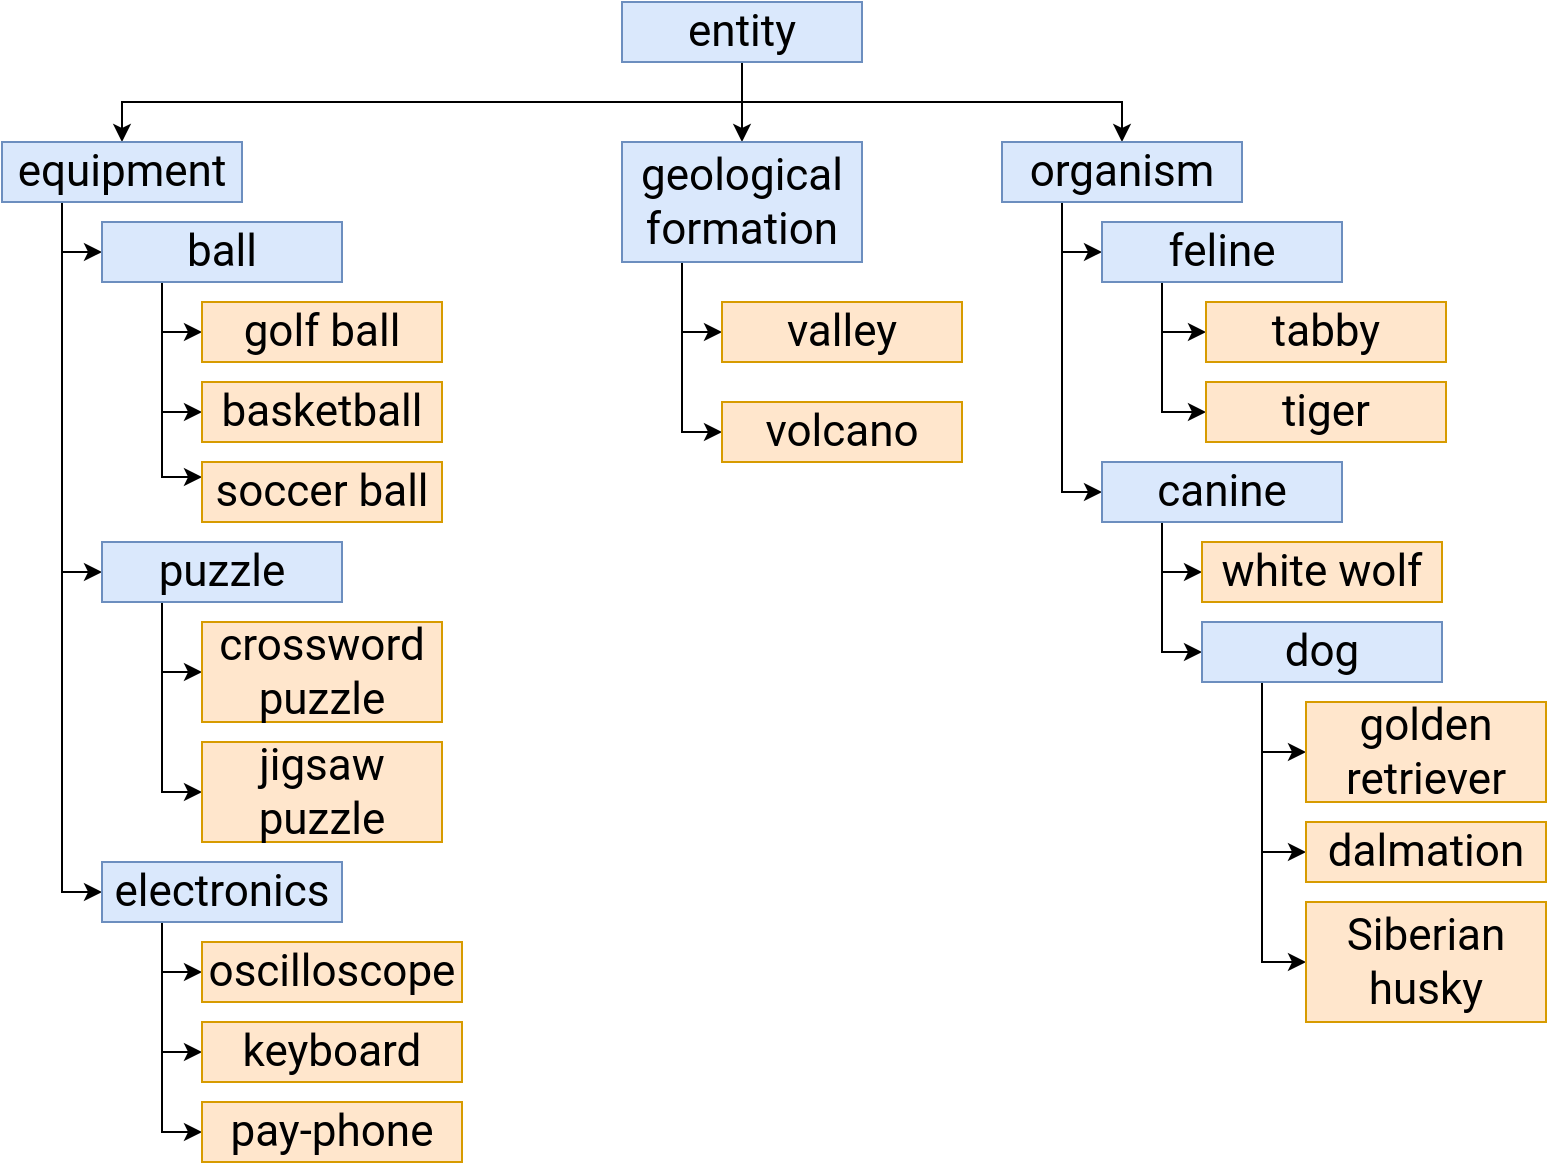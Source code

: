 <mxfile version="20.6.0" type="device"><diagram id="U7ajRpxhOybDdcVlhyD2" name="Page-1"><mxGraphModel dx="1718" dy="881" grid="1" gridSize="10" guides="1" tooltips="1" connect="1" arrows="1" fold="1" page="1" pageScale="1" pageWidth="850" pageHeight="1100" math="0" shadow="0"><root><mxCell id="0"/><mxCell id="1" parent="0"/><mxCell id="Q6hxIJ9yiaVInNK7-p9M-6" style="edgeStyle=orthogonalEdgeStyle;rounded=0;orthogonalLoop=1;jettySize=auto;html=1;exitX=0.5;exitY=1;exitDx=0;exitDy=0;fontFamily=Verdana;fontSize=22;" edge="1" parent="1" source="Q6hxIJ9yiaVInNK7-p9M-1" target="Q6hxIJ9yiaVInNK7-p9M-4"><mxGeometry relative="1" as="geometry"/></mxCell><mxCell id="Q6hxIJ9yiaVInNK7-p9M-7" style="edgeStyle=orthogonalEdgeStyle;rounded=0;orthogonalLoop=1;jettySize=auto;html=1;exitX=0.5;exitY=1;exitDx=0;exitDy=0;entryX=0.5;entryY=0;entryDx=0;entryDy=0;fontFamily=Verdana;fontSize=22;" edge="1" parent="1" source="Q6hxIJ9yiaVInNK7-p9M-1" target="Q6hxIJ9yiaVInNK7-p9M-3"><mxGeometry relative="1" as="geometry"/></mxCell><mxCell id="Q6hxIJ9yiaVInNK7-p9M-8" style="edgeStyle=orthogonalEdgeStyle;rounded=0;orthogonalLoop=1;jettySize=auto;html=1;exitX=0.5;exitY=1;exitDx=0;exitDy=0;entryX=0.5;entryY=0;entryDx=0;entryDy=0;fontFamily=Verdana;fontSize=22;" edge="1" parent="1" source="Q6hxIJ9yiaVInNK7-p9M-1" target="Q6hxIJ9yiaVInNK7-p9M-5"><mxGeometry relative="1" as="geometry"/></mxCell><mxCell id="Q6hxIJ9yiaVInNK7-p9M-1" value="&lt;font data-font-src=&quot;https://fonts.googleapis.com/css?family=Roboto&quot; face=&quot;Roboto&quot; style=&quot;font-size: 22px;&quot;&gt;entity&lt;/font&gt;" style="rounded=0;whiteSpace=wrap;html=1;fillColor=#dae8fc;strokeColor=#6c8ebf;" vertex="1" parent="1"><mxGeometry x="350" y="50" width="120" height="30" as="geometry"/></mxCell><mxCell id="Q6hxIJ9yiaVInNK7-p9M-53" style="edgeStyle=orthogonalEdgeStyle;rounded=0;orthogonalLoop=1;jettySize=auto;html=1;exitX=0.25;exitY=1;exitDx=0;exitDy=0;entryX=0;entryY=0.5;entryDx=0;entryDy=0;fontFamily=Verdana;fontSize=22;" edge="1" parent="1" source="Q6hxIJ9yiaVInNK7-p9M-3" target="Q6hxIJ9yiaVInNK7-p9M-13"><mxGeometry relative="1" as="geometry"><Array as="points"><mxPoint x="70" y="175"/></Array></mxGeometry></mxCell><mxCell id="Q6hxIJ9yiaVInNK7-p9M-66" style="edgeStyle=orthogonalEdgeStyle;rounded=0;orthogonalLoop=1;jettySize=auto;html=1;exitX=0.25;exitY=1;exitDx=0;exitDy=0;entryX=0;entryY=0.5;entryDx=0;entryDy=0;fontFamily=Verdana;fontSize=22;" edge="1" parent="1" source="Q6hxIJ9yiaVInNK7-p9M-3" target="Q6hxIJ9yiaVInNK7-p9M-54"><mxGeometry relative="1" as="geometry"><Array as="points"><mxPoint x="70" y="335"/></Array></mxGeometry></mxCell><mxCell id="Q6hxIJ9yiaVInNK7-p9M-67" style="edgeStyle=orthogonalEdgeStyle;rounded=0;orthogonalLoop=1;jettySize=auto;html=1;exitX=0.25;exitY=1;exitDx=0;exitDy=0;entryX=0;entryY=0.5;entryDx=0;entryDy=0;fontFamily=Verdana;fontSize=22;" edge="1" parent="1" source="Q6hxIJ9yiaVInNK7-p9M-3" target="Q6hxIJ9yiaVInNK7-p9M-55"><mxGeometry relative="1" as="geometry"><Array as="points"><mxPoint x="70" y="495"/></Array></mxGeometry></mxCell><mxCell id="Q6hxIJ9yiaVInNK7-p9M-3" value="&lt;font data-font-src=&quot;https://fonts.googleapis.com/css?family=Roboto&quot; face=&quot;Roboto&quot; style=&quot;font-size: 22px;&quot;&gt;equipment&lt;/font&gt;" style="rounded=0;whiteSpace=wrap;html=1;fillColor=#dae8fc;strokeColor=#6c8ebf;" vertex="1" parent="1"><mxGeometry x="40" y="120" width="120" height="30" as="geometry"/></mxCell><mxCell id="Q6hxIJ9yiaVInNK7-p9M-22" style="edgeStyle=orthogonalEdgeStyle;rounded=0;orthogonalLoop=1;jettySize=auto;html=1;exitX=0.25;exitY=1;exitDx=0;exitDy=0;entryX=0;entryY=0.5;entryDx=0;entryDy=0;fontFamily=Verdana;fontSize=22;" edge="1" parent="1" source="Q6hxIJ9yiaVInNK7-p9M-4" target="Q6hxIJ9yiaVInNK7-p9M-10"><mxGeometry relative="1" as="geometry"/></mxCell><mxCell id="Q6hxIJ9yiaVInNK7-p9M-23" style="edgeStyle=orthogonalEdgeStyle;rounded=0;orthogonalLoop=1;jettySize=auto;html=1;exitX=0.25;exitY=1;exitDx=0;exitDy=0;entryX=0;entryY=0.5;entryDx=0;entryDy=0;fontFamily=Verdana;fontSize=22;" edge="1" parent="1" source="Q6hxIJ9yiaVInNK7-p9M-4" target="Q6hxIJ9yiaVInNK7-p9M-9"><mxGeometry relative="1" as="geometry"/></mxCell><mxCell id="Q6hxIJ9yiaVInNK7-p9M-4" value="&lt;font data-font-src=&quot;https://fonts.googleapis.com/css?family=Roboto&quot; face=&quot;Roboto&quot; style=&quot;font-size: 22px;&quot;&gt;geological formation&lt;/font&gt;" style="rounded=0;whiteSpace=wrap;html=1;fillColor=#dae8fc;strokeColor=#6c8ebf;" vertex="1" parent="1"><mxGeometry x="350" y="120" width="120" height="60" as="geometry"/></mxCell><mxCell id="Q6hxIJ9yiaVInNK7-p9M-68" style="edgeStyle=orthogonalEdgeStyle;rounded=0;orthogonalLoop=1;jettySize=auto;html=1;exitX=0.25;exitY=1;exitDx=0;exitDy=0;entryX=0;entryY=0.5;entryDx=0;entryDy=0;fontFamily=Verdana;fontSize=22;" edge="1" parent="1" source="Q6hxIJ9yiaVInNK7-p9M-5" target="Q6hxIJ9yiaVInNK7-p9M-25"><mxGeometry relative="1" as="geometry"><Array as="points"><mxPoint x="570" y="175"/></Array></mxGeometry></mxCell><mxCell id="Q6hxIJ9yiaVInNK7-p9M-69" style="edgeStyle=orthogonalEdgeStyle;rounded=0;orthogonalLoop=1;jettySize=auto;html=1;exitX=0.25;exitY=1;exitDx=0;exitDy=0;entryX=0;entryY=0.5;entryDx=0;entryDy=0;fontFamily=Verdana;fontSize=22;" edge="1" parent="1" source="Q6hxIJ9yiaVInNK7-p9M-5" target="Q6hxIJ9yiaVInNK7-p9M-24"><mxGeometry relative="1" as="geometry"/></mxCell><mxCell id="Q6hxIJ9yiaVInNK7-p9M-5" value="&lt;font data-font-src=&quot;https://fonts.googleapis.com/css?family=Roboto&quot; face=&quot;Roboto&quot; style=&quot;font-size: 22px;&quot;&gt;organism&lt;/font&gt;" style="rounded=0;whiteSpace=wrap;html=1;fillColor=#dae8fc;strokeColor=#6c8ebf;" vertex="1" parent="1"><mxGeometry x="540" y="120" width="120" height="30" as="geometry"/></mxCell><mxCell id="Q6hxIJ9yiaVInNK7-p9M-9" value="&lt;font data-font-src=&quot;https://fonts.googleapis.com/css?family=Roboto&quot; face=&quot;Roboto&quot; style=&quot;font-size: 22px;&quot;&gt;valley&lt;/font&gt;" style="rounded=0;whiteSpace=wrap;html=1;fillColor=#ffe6cc;strokeColor=#d79b00;" vertex="1" parent="1"><mxGeometry x="400" y="200" width="120" height="30" as="geometry"/></mxCell><mxCell id="Q6hxIJ9yiaVInNK7-p9M-10" value="&lt;font data-font-src=&quot;https://fonts.googleapis.com/css?family=Roboto&quot; face=&quot;Roboto&quot; style=&quot;font-size: 22px;&quot;&gt;volcano&lt;/font&gt;" style="rounded=0;whiteSpace=wrap;html=1;fillColor=#ffe6cc;strokeColor=#d79b00;" vertex="1" parent="1"><mxGeometry x="400" y="250" width="120" height="30" as="geometry"/></mxCell><mxCell id="Q6hxIJ9yiaVInNK7-p9M-18" style="edgeStyle=orthogonalEdgeStyle;rounded=0;orthogonalLoop=1;jettySize=auto;html=1;exitX=0.25;exitY=1;exitDx=0;exitDy=0;entryX=0;entryY=0.5;entryDx=0;entryDy=0;fontFamily=Verdana;fontSize=22;" edge="1" parent="1" source="Q6hxIJ9yiaVInNK7-p9M-13" target="Q6hxIJ9yiaVInNK7-p9M-15"><mxGeometry relative="1" as="geometry"><Array as="points"><mxPoint x="120" y="215"/></Array></mxGeometry></mxCell><mxCell id="Q6hxIJ9yiaVInNK7-p9M-19" style="edgeStyle=orthogonalEdgeStyle;rounded=0;orthogonalLoop=1;jettySize=auto;html=1;exitX=0.25;exitY=1;exitDx=0;exitDy=0;entryX=0;entryY=0.5;entryDx=0;entryDy=0;fontFamily=Verdana;fontSize=22;" edge="1" parent="1" source="Q6hxIJ9yiaVInNK7-p9M-13" target="Q6hxIJ9yiaVInNK7-p9M-16"><mxGeometry relative="1" as="geometry"/></mxCell><mxCell id="Q6hxIJ9yiaVInNK7-p9M-20" style="edgeStyle=orthogonalEdgeStyle;rounded=0;orthogonalLoop=1;jettySize=auto;html=1;exitX=0.25;exitY=1;exitDx=0;exitDy=0;entryX=0;entryY=0.25;entryDx=0;entryDy=0;fontFamily=Verdana;fontSize=22;" edge="1" parent="1" source="Q6hxIJ9yiaVInNK7-p9M-13" target="Q6hxIJ9yiaVInNK7-p9M-17"><mxGeometry relative="1" as="geometry"/></mxCell><mxCell id="Q6hxIJ9yiaVInNK7-p9M-13" value="&lt;font face=&quot;Roboto&quot;&gt;&lt;span style=&quot;font-size: 22px;&quot;&gt;ball&lt;br&gt;&lt;/span&gt;&lt;/font&gt;" style="rounded=0;whiteSpace=wrap;html=1;fillColor=#dae8fc;strokeColor=#6c8ebf;" vertex="1" parent="1"><mxGeometry x="90" y="160" width="120" height="30" as="geometry"/></mxCell><mxCell id="Q6hxIJ9yiaVInNK7-p9M-15" value="&lt;font face=&quot;Roboto&quot;&gt;&lt;span style=&quot;font-size: 22px;&quot;&gt;golf ball&lt;br&gt;&lt;/span&gt;&lt;/font&gt;" style="rounded=0;whiteSpace=wrap;html=1;fillColor=#ffe6cc;strokeColor=#d79b00;" vertex="1" parent="1"><mxGeometry x="140" y="200" width="120" height="30" as="geometry"/></mxCell><mxCell id="Q6hxIJ9yiaVInNK7-p9M-16" value="&lt;font face=&quot;Roboto&quot;&gt;&lt;span style=&quot;font-size: 22px;&quot;&gt;basketball&lt;br&gt;&lt;/span&gt;&lt;/font&gt;" style="rounded=0;whiteSpace=wrap;html=1;fillColor=#ffe6cc;strokeColor=#d79b00;" vertex="1" parent="1"><mxGeometry x="140" y="240" width="120" height="30" as="geometry"/></mxCell><mxCell id="Q6hxIJ9yiaVInNK7-p9M-17" value="&lt;font face=&quot;Roboto&quot;&gt;&lt;span style=&quot;font-size: 22px;&quot;&gt;soccer ball&lt;br&gt;&lt;/span&gt;&lt;/font&gt;" style="rounded=0;whiteSpace=wrap;html=1;fillColor=#ffe6cc;strokeColor=#d79b00;" vertex="1" parent="1"><mxGeometry x="140" y="280" width="120" height="30" as="geometry"/></mxCell><mxCell id="Q6hxIJ9yiaVInNK7-p9M-32" style="edgeStyle=orthogonalEdgeStyle;rounded=0;orthogonalLoop=1;jettySize=auto;html=1;exitX=0.25;exitY=1;exitDx=0;exitDy=0;entryX=0;entryY=0.5;entryDx=0;entryDy=0;fontFamily=Verdana;fontSize=22;" edge="1" parent="1" source="Q6hxIJ9yiaVInNK7-p9M-24" target="Q6hxIJ9yiaVInNK7-p9M-30"><mxGeometry relative="1" as="geometry"><Array as="points"><mxPoint x="620" y="335"/></Array></mxGeometry></mxCell><mxCell id="Q6hxIJ9yiaVInNK7-p9M-33" style="edgeStyle=orthogonalEdgeStyle;rounded=0;orthogonalLoop=1;jettySize=auto;html=1;exitX=0.25;exitY=1;exitDx=0;exitDy=0;entryX=0;entryY=0.5;entryDx=0;entryDy=0;fontFamily=Verdana;fontSize=22;" edge="1" parent="1" source="Q6hxIJ9yiaVInNK7-p9M-24" target="Q6hxIJ9yiaVInNK7-p9M-45"><mxGeometry relative="1" as="geometry"><mxPoint x="640" y="395" as="targetPoint"/></mxGeometry></mxCell><mxCell id="Q6hxIJ9yiaVInNK7-p9M-24" value="&lt;font data-font-src=&quot;https://fonts.googleapis.com/css?family=Roboto&quot; face=&quot;Roboto&quot; style=&quot;font-size: 22px;&quot;&gt;canine&lt;/font&gt;" style="rounded=0;whiteSpace=wrap;html=1;fillColor=#dae8fc;strokeColor=#6c8ebf;" vertex="1" parent="1"><mxGeometry x="590" y="280" width="120" height="30" as="geometry"/></mxCell><mxCell id="Q6hxIJ9yiaVInNK7-p9M-29" style="edgeStyle=orthogonalEdgeStyle;rounded=0;orthogonalLoop=1;jettySize=auto;html=1;exitX=0.25;exitY=1;exitDx=0;exitDy=0;entryX=0;entryY=0.5;entryDx=0;entryDy=0;fontFamily=Verdana;fontSize=22;" edge="1" parent="1" source="Q6hxIJ9yiaVInNK7-p9M-25" target="Q6hxIJ9yiaVInNK7-p9M-27"><mxGeometry relative="1" as="geometry"/></mxCell><mxCell id="Q6hxIJ9yiaVInNK7-p9M-49" style="edgeStyle=orthogonalEdgeStyle;rounded=0;orthogonalLoop=1;jettySize=auto;html=1;exitX=0.25;exitY=1;exitDx=0;exitDy=0;entryX=0;entryY=0.5;entryDx=0;entryDy=0;fontFamily=Verdana;fontSize=22;" edge="1" parent="1" source="Q6hxIJ9yiaVInNK7-p9M-25" target="Q6hxIJ9yiaVInNK7-p9M-26"><mxGeometry relative="1" as="geometry"><Array as="points"><mxPoint x="620" y="215"/></Array></mxGeometry></mxCell><mxCell id="Q6hxIJ9yiaVInNK7-p9M-25" value="&lt;font data-font-src=&quot;https://fonts.googleapis.com/css?family=Roboto&quot; face=&quot;Roboto&quot; style=&quot;font-size: 22px;&quot;&gt;feline&lt;/font&gt;" style="rounded=0;whiteSpace=wrap;html=1;fillColor=#dae8fc;strokeColor=#6c8ebf;" vertex="1" parent="1"><mxGeometry x="590" y="160" width="120" height="30" as="geometry"/></mxCell><mxCell id="Q6hxIJ9yiaVInNK7-p9M-26" value="&lt;font data-font-src=&quot;https://fonts.googleapis.com/css?family=Roboto&quot; face=&quot;Roboto&quot; style=&quot;font-size: 22px;&quot;&gt;tabby&lt;/font&gt;" style="rounded=0;whiteSpace=wrap;html=1;fillColor=#ffe6cc;strokeColor=#d79b00;" vertex="1" parent="1"><mxGeometry x="642" y="200" width="120" height="30" as="geometry"/></mxCell><mxCell id="Q6hxIJ9yiaVInNK7-p9M-27" value="&lt;font data-font-src=&quot;https://fonts.googleapis.com/css?family=Roboto&quot; face=&quot;Roboto&quot; style=&quot;font-size: 22px;&quot;&gt;tiger&lt;/font&gt;" style="rounded=0;whiteSpace=wrap;html=1;fillColor=#ffe6cc;strokeColor=#d79b00;" vertex="1" parent="1"><mxGeometry x="642" y="240" width="120" height="30" as="geometry"/></mxCell><mxCell id="Q6hxIJ9yiaVInNK7-p9M-30" value="&lt;font data-font-src=&quot;https://fonts.googleapis.com/css?family=Roboto&quot; face=&quot;Roboto&quot; style=&quot;font-size: 22px;&quot;&gt;white wolf&lt;/font&gt;" style="rounded=0;whiteSpace=wrap;html=1;fillColor=#ffe6cc;strokeColor=#d79b00;" vertex="1" parent="1"><mxGeometry x="640" y="320" width="120" height="30" as="geometry"/></mxCell><mxCell id="Q6hxIJ9yiaVInNK7-p9M-42" style="edgeStyle=orthogonalEdgeStyle;rounded=0;orthogonalLoop=1;jettySize=auto;html=1;exitX=0.25;exitY=1;exitDx=0;exitDy=0;entryX=0;entryY=0.5;entryDx=0;entryDy=0;fontFamily=Verdana;fontSize=22;" edge="1" parent="1" source="Q6hxIJ9yiaVInNK7-p9M-45" target="Q6hxIJ9yiaVInNK7-p9M-46"><mxGeometry relative="1" as="geometry"/></mxCell><mxCell id="Q6hxIJ9yiaVInNK7-p9M-43" style="edgeStyle=orthogonalEdgeStyle;rounded=0;orthogonalLoop=1;jettySize=auto;html=1;exitX=0.25;exitY=1;exitDx=0;exitDy=0;entryX=0;entryY=0.5;entryDx=0;entryDy=0;fontFamily=Verdana;fontSize=22;" edge="1" parent="1" source="Q6hxIJ9yiaVInNK7-p9M-45" target="Q6hxIJ9yiaVInNK7-p9M-47"><mxGeometry relative="1" as="geometry"/></mxCell><mxCell id="Q6hxIJ9yiaVInNK7-p9M-44" style="edgeStyle=orthogonalEdgeStyle;rounded=0;orthogonalLoop=1;jettySize=auto;html=1;exitX=0.25;exitY=1;exitDx=0;exitDy=0;entryX=0;entryY=0.5;entryDx=0;entryDy=0;fontFamily=Verdana;fontSize=22;" edge="1" parent="1" source="Q6hxIJ9yiaVInNK7-p9M-45" target="Q6hxIJ9yiaVInNK7-p9M-48"><mxGeometry relative="1" as="geometry"/></mxCell><mxCell id="Q6hxIJ9yiaVInNK7-p9M-45" value="&lt;font data-font-src=&quot;https://fonts.googleapis.com/css?family=Roboto&quot; face=&quot;Roboto&quot; style=&quot;font-size: 22px;&quot;&gt;dog&lt;/font&gt;" style="rounded=0;whiteSpace=wrap;html=1;fillColor=#dae8fc;strokeColor=#6c8ebf;" vertex="1" parent="1"><mxGeometry x="640" y="360" width="120" height="30" as="geometry"/></mxCell><mxCell id="Q6hxIJ9yiaVInNK7-p9M-46" value="&lt;font data-font-src=&quot;https://fonts.googleapis.com/css?family=Roboto&quot; face=&quot;Roboto&quot; style=&quot;font-size: 22px;&quot;&gt;golden retriever&lt;/font&gt;" style="rounded=0;whiteSpace=wrap;html=1;fillColor=#ffe6cc;strokeColor=#d79b00;" vertex="1" parent="1"><mxGeometry x="692" y="400" width="120" height="50" as="geometry"/></mxCell><mxCell id="Q6hxIJ9yiaVInNK7-p9M-47" value="&lt;font data-font-src=&quot;https://fonts.googleapis.com/css?family=Roboto&quot; face=&quot;Roboto&quot; style=&quot;font-size: 22px;&quot;&gt;dalmation&lt;/font&gt;" style="rounded=0;whiteSpace=wrap;html=1;fillColor=#ffe6cc;strokeColor=#d79b00;" vertex="1" parent="1"><mxGeometry x="692" y="460" width="120" height="30" as="geometry"/></mxCell><mxCell id="Q6hxIJ9yiaVInNK7-p9M-48" value="&lt;font data-font-src=&quot;https://fonts.googleapis.com/css?family=Roboto&quot; face=&quot;Roboto&quot; style=&quot;font-size: 22px;&quot;&gt;Siberian husky&lt;/font&gt;" style="rounded=0;whiteSpace=wrap;html=1;fillColor=#ffe6cc;strokeColor=#d79b00;" vertex="1" parent="1"><mxGeometry x="692" y="500" width="120" height="60" as="geometry"/></mxCell><mxCell id="Q6hxIJ9yiaVInNK7-p9M-58" style="edgeStyle=orthogonalEdgeStyle;rounded=0;orthogonalLoop=1;jettySize=auto;html=1;exitX=0.25;exitY=1;exitDx=0;exitDy=0;entryX=0;entryY=0.5;entryDx=0;entryDy=0;fontFamily=Verdana;fontSize=22;" edge="1" parent="1" source="Q6hxIJ9yiaVInNK7-p9M-54" target="Q6hxIJ9yiaVInNK7-p9M-56"><mxGeometry relative="1" as="geometry"/></mxCell><mxCell id="Q6hxIJ9yiaVInNK7-p9M-59" style="edgeStyle=orthogonalEdgeStyle;rounded=0;orthogonalLoop=1;jettySize=auto;html=1;exitX=0.25;exitY=1;exitDx=0;exitDy=0;entryX=0;entryY=0.5;entryDx=0;entryDy=0;fontFamily=Verdana;fontSize=22;" edge="1" parent="1" source="Q6hxIJ9yiaVInNK7-p9M-54" target="Q6hxIJ9yiaVInNK7-p9M-57"><mxGeometry relative="1" as="geometry"/></mxCell><mxCell id="Q6hxIJ9yiaVInNK7-p9M-54" value="&lt;font face=&quot;Roboto&quot;&gt;&lt;span style=&quot;font-size: 22px;&quot;&gt;puzzle&lt;br&gt;&lt;/span&gt;&lt;/font&gt;" style="rounded=0;whiteSpace=wrap;html=1;fillColor=#dae8fc;strokeColor=#6c8ebf;" vertex="1" parent="1"><mxGeometry x="90" y="320" width="120" height="30" as="geometry"/></mxCell><mxCell id="Q6hxIJ9yiaVInNK7-p9M-63" style="edgeStyle=orthogonalEdgeStyle;rounded=0;orthogonalLoop=1;jettySize=auto;html=1;exitX=0.25;exitY=1;exitDx=0;exitDy=0;entryX=0;entryY=0.5;entryDx=0;entryDy=0;fontFamily=Verdana;fontSize=22;" edge="1" parent="1" source="Q6hxIJ9yiaVInNK7-p9M-55" target="Q6hxIJ9yiaVInNK7-p9M-62"><mxGeometry relative="1" as="geometry"/></mxCell><mxCell id="Q6hxIJ9yiaVInNK7-p9M-64" style="edgeStyle=orthogonalEdgeStyle;rounded=0;orthogonalLoop=1;jettySize=auto;html=1;exitX=0.25;exitY=1;exitDx=0;exitDy=0;entryX=0;entryY=0.5;entryDx=0;entryDy=0;fontFamily=Verdana;fontSize=22;" edge="1" parent="1" source="Q6hxIJ9yiaVInNK7-p9M-55" target="Q6hxIJ9yiaVInNK7-p9M-61"><mxGeometry relative="1" as="geometry"/></mxCell><mxCell id="Q6hxIJ9yiaVInNK7-p9M-65" style="edgeStyle=orthogonalEdgeStyle;rounded=0;orthogonalLoop=1;jettySize=auto;html=1;exitX=0.25;exitY=1;exitDx=0;exitDy=0;entryX=0;entryY=0.5;entryDx=0;entryDy=0;fontFamily=Verdana;fontSize=22;" edge="1" parent="1" source="Q6hxIJ9yiaVInNK7-p9M-55" target="Q6hxIJ9yiaVInNK7-p9M-60"><mxGeometry relative="1" as="geometry"><Array as="points"><mxPoint x="120" y="535"/></Array></mxGeometry></mxCell><mxCell id="Q6hxIJ9yiaVInNK7-p9M-55" value="&lt;font face=&quot;Roboto&quot;&gt;&lt;span style=&quot;font-size: 22px;&quot;&gt;electronics&lt;br&gt;&lt;/span&gt;&lt;/font&gt;" style="rounded=0;whiteSpace=wrap;html=1;fillColor=#dae8fc;strokeColor=#6c8ebf;" vertex="1" parent="1"><mxGeometry x="90" y="480" width="120" height="30" as="geometry"/></mxCell><mxCell id="Q6hxIJ9yiaVInNK7-p9M-56" value="&lt;font face=&quot;Roboto&quot;&gt;&lt;span style=&quot;font-size: 22px;&quot;&gt;crossword puzzle&lt;br&gt;&lt;/span&gt;&lt;/font&gt;" style="rounded=0;whiteSpace=wrap;html=1;fillColor=#ffe6cc;strokeColor=#d79b00;" vertex="1" parent="1"><mxGeometry x="140" y="360" width="120" height="50" as="geometry"/></mxCell><mxCell id="Q6hxIJ9yiaVInNK7-p9M-57" value="&lt;font face=&quot;Roboto&quot;&gt;&lt;span style=&quot;font-size: 22px;&quot;&gt;jigsaw puzzle&lt;br&gt;&lt;/span&gt;&lt;/font&gt;" style="rounded=0;whiteSpace=wrap;html=1;fillColor=#ffe6cc;strokeColor=#d79b00;" vertex="1" parent="1"><mxGeometry x="140" y="420" width="120" height="50" as="geometry"/></mxCell><mxCell id="Q6hxIJ9yiaVInNK7-p9M-60" value="&lt;font face=&quot;Roboto&quot;&gt;&lt;span style=&quot;font-size: 22px;&quot;&gt;oscilloscope&lt;/span&gt;&lt;br&gt;&lt;/font&gt;" style="rounded=0;whiteSpace=wrap;html=1;fillColor=#ffe6cc;strokeColor=#d79b00;" vertex="1" parent="1"><mxGeometry x="140" y="520" width="130" height="30" as="geometry"/></mxCell><mxCell id="Q6hxIJ9yiaVInNK7-p9M-61" value="&lt;font face=&quot;Roboto&quot;&gt;&lt;span style=&quot;font-size: 22px;&quot;&gt;keyboard&lt;/span&gt;&lt;br&gt;&lt;/font&gt;" style="rounded=0;whiteSpace=wrap;html=1;fillColor=#ffe6cc;strokeColor=#d79b00;" vertex="1" parent="1"><mxGeometry x="140" y="560" width="130" height="30" as="geometry"/></mxCell><mxCell id="Q6hxIJ9yiaVInNK7-p9M-62" value="&lt;font face=&quot;Roboto&quot;&gt;&lt;span style=&quot;font-size: 22px;&quot;&gt;pay-phone&lt;/span&gt;&lt;br&gt;&lt;/font&gt;" style="rounded=0;whiteSpace=wrap;html=1;fillColor=#ffe6cc;strokeColor=#d79b00;" vertex="1" parent="1"><mxGeometry x="140" y="600" width="130" height="30" as="geometry"/></mxCell></root></mxGraphModel></diagram></mxfile>